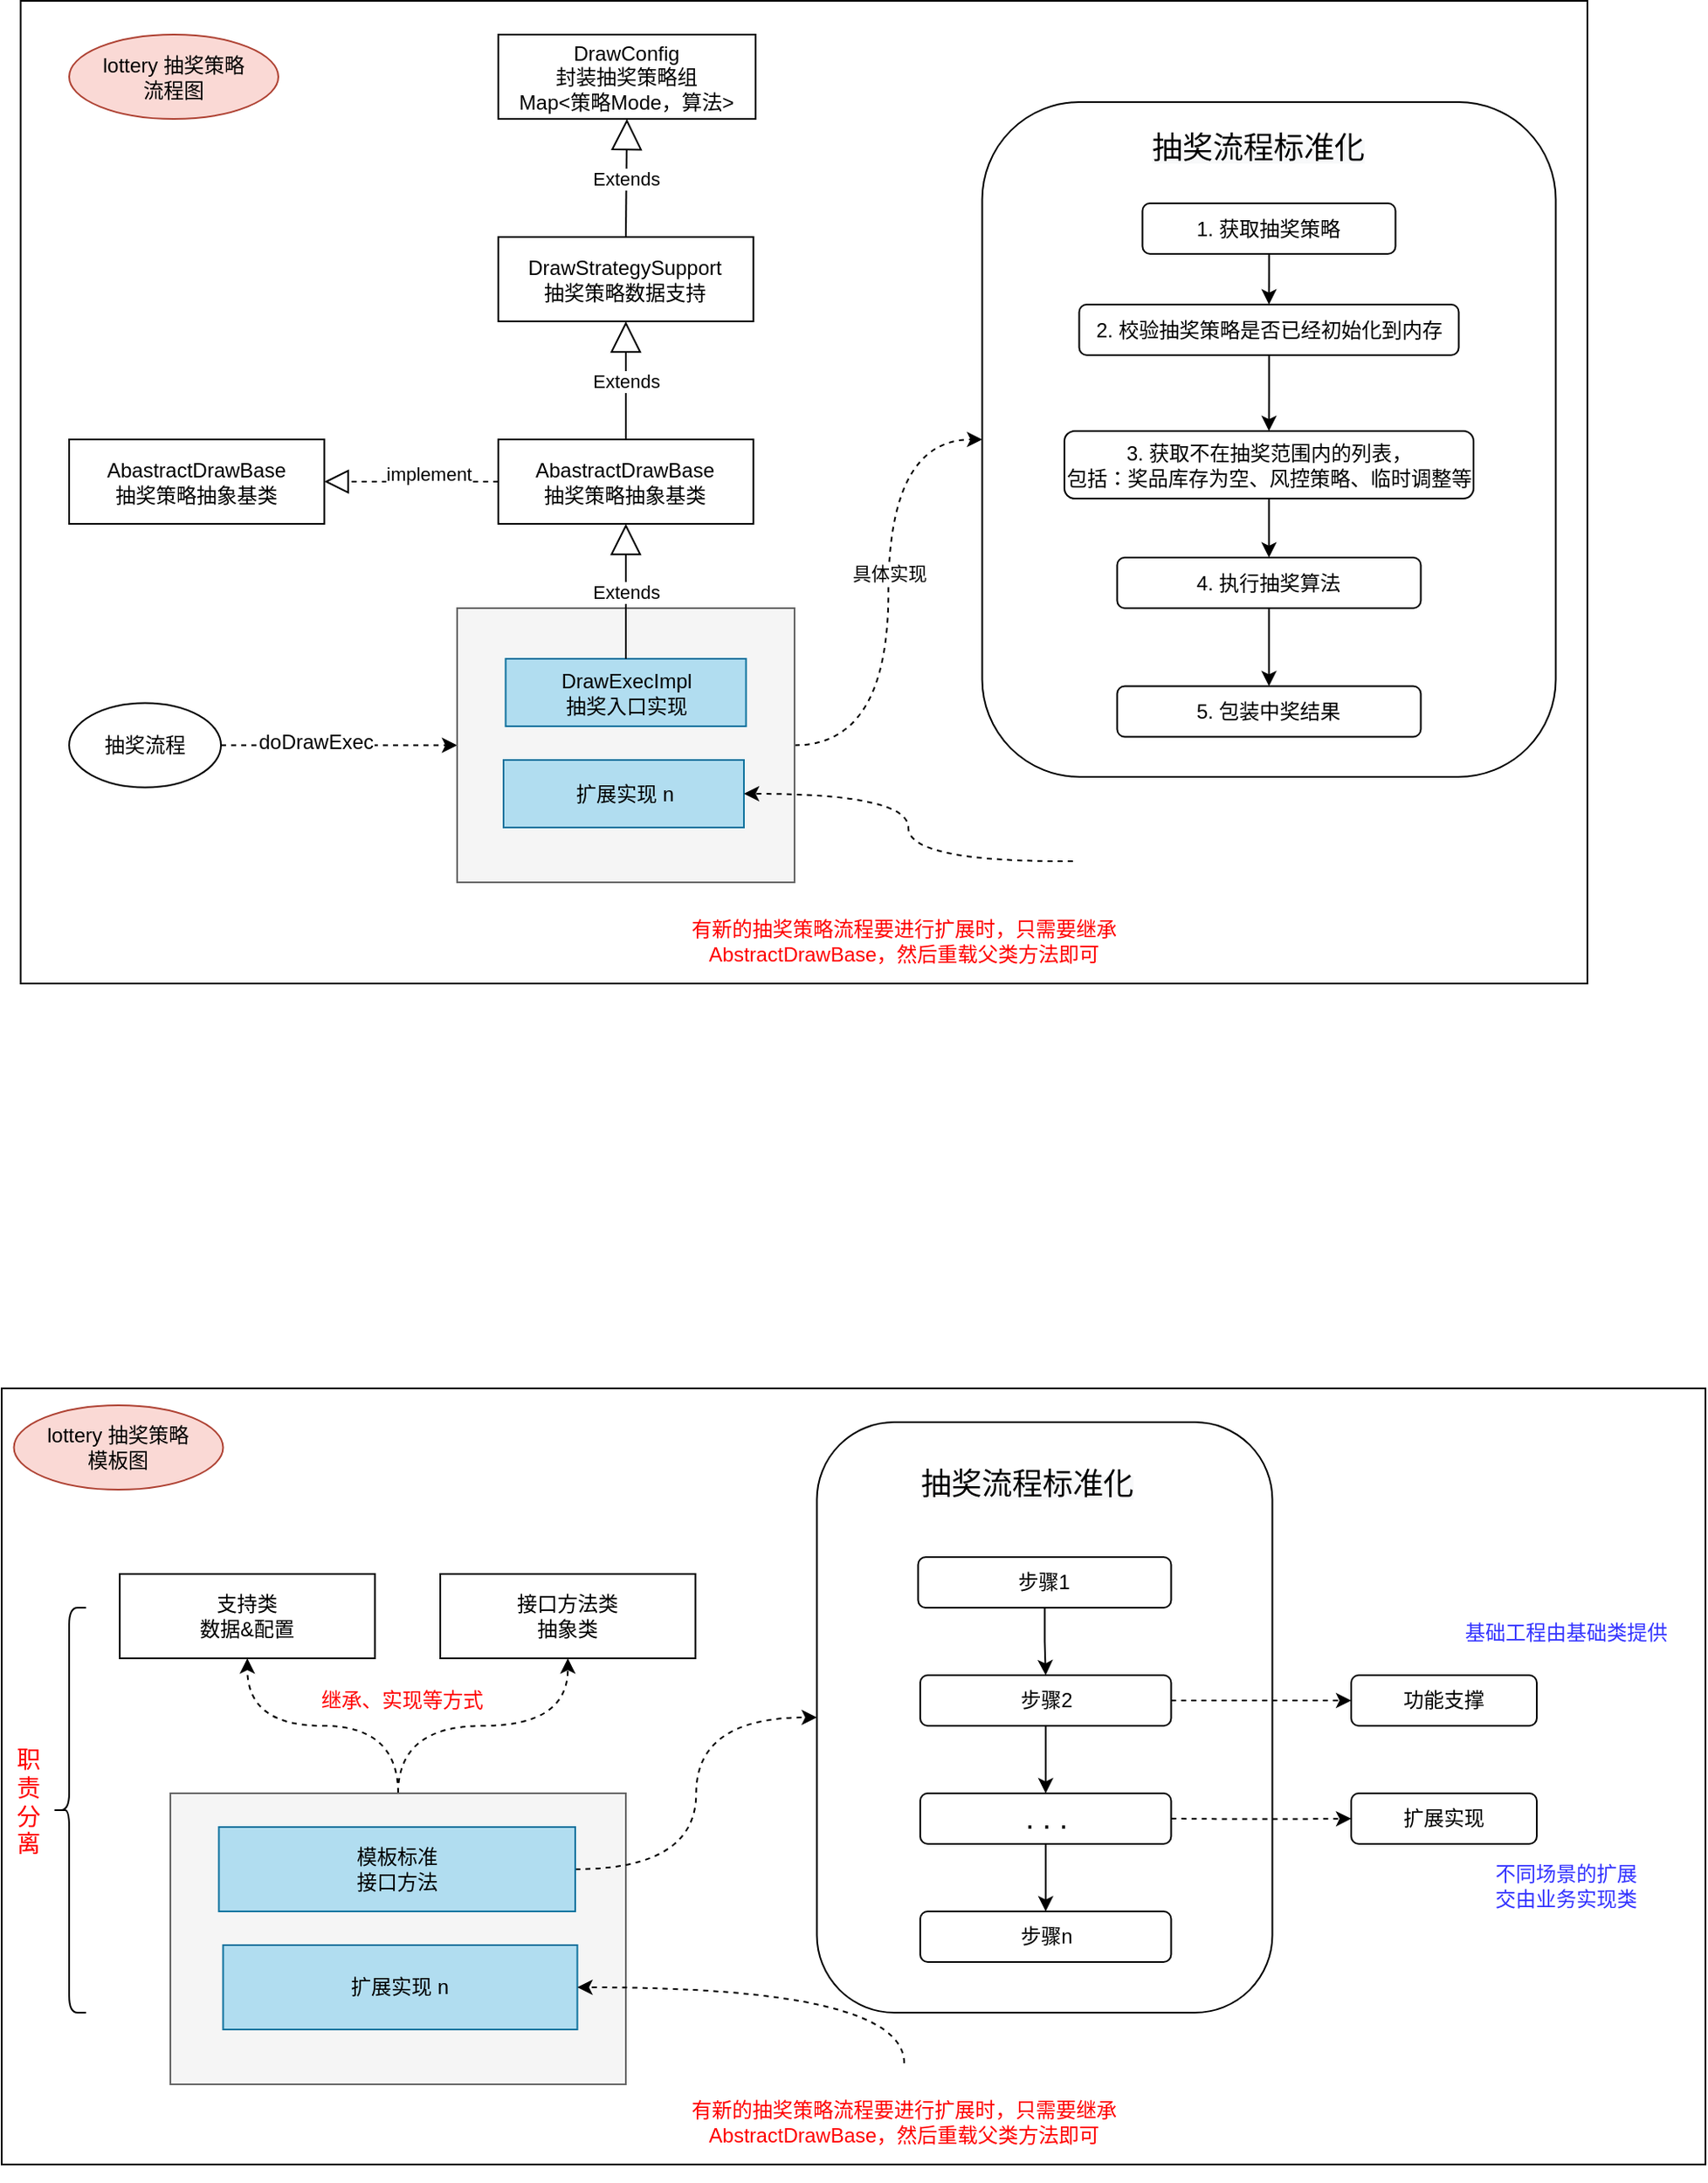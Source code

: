 <mxfile version="14.5.1" type="device"><diagram id="C5RBs43oDa-KdzZeNtuy" name="Page-1"><mxGraphModel dx="1038" dy="1434" grid="1" gridSize="10" guides="1" tooltips="1" connect="1" arrows="1" fold="1" page="1" pageScale="1" pageWidth="1169" pageHeight="827" math="0" shadow="0"><root><mxCell id="WIyWlLk6GJQsqaUBKTNV-0"/><mxCell id="WIyWlLk6GJQsqaUBKTNV-1" parent="WIyWlLk6GJQsqaUBKTNV-0"/><mxCell id="5zBFOFScRS4QdP6r3v4_-113" value="" style="rounded=0;whiteSpace=wrap;html=1;fillColor=none;" parent="WIyWlLk6GJQsqaUBKTNV-1" vertex="1"><mxGeometry x="91.25" y="-162.5" width="928.75" height="582.5" as="geometry"/></mxCell><mxCell id="5zBFOFScRS4QdP6r3v4_-6" value="" style="edgeStyle=orthogonalEdgeStyle;rounded=0;orthogonalLoop=1;jettySize=auto;html=1;dashed=1;" parent="WIyWlLk6GJQsqaUBKTNV-1" source="5zBFOFScRS4QdP6r3v4_-2" target="5zBFOFScRS4QdP6r3v4_-5" edge="1"><mxGeometry relative="1" as="geometry"/></mxCell><mxCell id="5zBFOFScRS4QdP6r3v4_-7" value="&lt;font style=&quot;font-size: 12px&quot;&gt;doDrawExec&lt;/font&gt;" style="edgeLabel;html=1;align=center;verticalAlign=middle;resizable=0;points=[];" parent="5zBFOFScRS4QdP6r3v4_-6" vertex="1" connectable="0"><mxGeometry x="-0.2" y="2" relative="1" as="geometry"><mxPoint as="offset"/></mxGeometry></mxCell><mxCell id="5zBFOFScRS4QdP6r3v4_-2" value="抽奖流程" style="ellipse;whiteSpace=wrap;html=1;" parent="WIyWlLk6GJQsqaUBKTNV-1" vertex="1"><mxGeometry x="120" y="253.75" width="90" height="50" as="geometry"/></mxCell><mxCell id="5zBFOFScRS4QdP6r3v4_-40" style="edgeStyle=orthogonalEdgeStyle;rounded=0;orthogonalLoop=1;jettySize=auto;html=1;entryX=0;entryY=0.5;entryDx=0;entryDy=0;dashed=1;curved=1;" parent="WIyWlLk6GJQsqaUBKTNV-1" source="5zBFOFScRS4QdP6r3v4_-5" target="5zBFOFScRS4QdP6r3v4_-22" edge="1"><mxGeometry relative="1" as="geometry"/></mxCell><mxCell id="5zBFOFScRS4QdP6r3v4_-41" value="具体实现" style="edgeLabel;html=1;align=center;verticalAlign=middle;resizable=0;points=[];" parent="5zBFOFScRS4QdP6r3v4_-40" vertex="1" connectable="0"><mxGeometry x="0.079" y="1" relative="1" as="geometry"><mxPoint x="1" as="offset"/></mxGeometry></mxCell><mxCell id="5zBFOFScRS4QdP6r3v4_-5" value="" style="whiteSpace=wrap;html=1;fillColor=#f5f5f5;strokeColor=#666666;fontColor=#333333;" parent="WIyWlLk6GJQsqaUBKTNV-1" vertex="1"><mxGeometry x="350" y="197.5" width="200" height="162.5" as="geometry"/></mxCell><mxCell id="5zBFOFScRS4QdP6r3v4_-9" value="DrawExecImpl&lt;br&gt;抽奖入口实现" style="rounded=0;whiteSpace=wrap;html=1;fillColor=#b1ddf0;strokeColor=#10739e;" parent="WIyWlLk6GJQsqaUBKTNV-1" vertex="1"><mxGeometry x="378.75" y="227.5" width="142.5" height="40" as="geometry"/></mxCell><mxCell id="5zBFOFScRS4QdP6r3v4_-10" value="扩展实现 n" style="rounded=0;whiteSpace=wrap;html=1;fillColor=#b1ddf0;strokeColor=#10739e;" parent="WIyWlLk6GJQsqaUBKTNV-1" vertex="1"><mxGeometry x="377.5" y="287.5" width="142.5" height="40" as="geometry"/></mxCell><mxCell id="5zBFOFScRS4QdP6r3v4_-11" value="DrawStrategySupport&lt;br&gt;抽奖策略数据支持" style="rounded=0;whiteSpace=wrap;html=1;" parent="WIyWlLk6GJQsqaUBKTNV-1" vertex="1"><mxGeometry x="374.38" y="-22.5" width="151.25" height="50" as="geometry"/></mxCell><mxCell id="5zBFOFScRS4QdP6r3v4_-12" value="Extends" style="endArrow=block;endSize=16;endFill=0;html=1;exitX=0.5;exitY=0;exitDx=0;exitDy=0;entryX=0.5;entryY=1;entryDx=0;entryDy=0;" parent="WIyWlLk6GJQsqaUBKTNV-1" source="5zBFOFScRS4QdP6r3v4_-9" target="5zBFOFScRS4QdP6r3v4_-13" edge="1"><mxGeometry width="160" relative="1" as="geometry"><mxPoint x="470" y="177.5" as="sourcePoint"/><mxPoint x="630" y="177.5" as="targetPoint"/></mxGeometry></mxCell><mxCell id="5zBFOFScRS4QdP6r3v4_-13" value="AbastractDrawBase&lt;br&gt;抽奖策略抽象基类" style="rounded=0;whiteSpace=wrap;html=1;" parent="WIyWlLk6GJQsqaUBKTNV-1" vertex="1"><mxGeometry x="374.38" y="97.5" width="151.25" height="50" as="geometry"/></mxCell><mxCell id="5zBFOFScRS4QdP6r3v4_-14" value="Extends" style="endArrow=block;endSize=16;endFill=0;html=1;exitX=0.5;exitY=0;exitDx=0;exitDy=0;entryX=0.5;entryY=1;entryDx=0;entryDy=0;" parent="WIyWlLk6GJQsqaUBKTNV-1" source="5zBFOFScRS4QdP6r3v4_-13" target="5zBFOFScRS4QdP6r3v4_-11" edge="1"><mxGeometry width="160" relative="1" as="geometry"><mxPoint x="470" y="87.5" as="sourcePoint"/><mxPoint x="630" y="87.5" as="targetPoint"/></mxGeometry></mxCell><mxCell id="5zBFOFScRS4QdP6r3v4_-15" value="DrawConfig&lt;br&gt;封装抽奖策略组&lt;br&gt;Map&amp;lt;策略Mode，算法&amp;gt;" style="rounded=0;whiteSpace=wrap;html=1;" parent="WIyWlLk6GJQsqaUBKTNV-1" vertex="1"><mxGeometry x="374.38" y="-142.5" width="152.5" height="50" as="geometry"/></mxCell><mxCell id="5zBFOFScRS4QdP6r3v4_-16" value="Extends" style="endArrow=block;endSize=16;endFill=0;html=1;entryX=0.5;entryY=1;entryDx=0;entryDy=0;exitX=0.5;exitY=0;exitDx=0;exitDy=0;" parent="WIyWlLk6GJQsqaUBKTNV-1" source="5zBFOFScRS4QdP6r3v4_-11" target="5zBFOFScRS4QdP6r3v4_-15" edge="1"><mxGeometry width="160" relative="1" as="geometry"><mxPoint x="450" y="-22.5" as="sourcePoint"/><mxPoint x="449.505" y="-92.5" as="targetPoint"/></mxGeometry></mxCell><mxCell id="5zBFOFScRS4QdP6r3v4_-17" value="AbastractDrawBase&lt;br&gt;抽奖策略抽象基类" style="rounded=0;whiteSpace=wrap;html=1;" parent="WIyWlLk6GJQsqaUBKTNV-1" vertex="1"><mxGeometry x="120" y="97.5" width="151.25" height="50" as="geometry"/></mxCell><mxCell id="5zBFOFScRS4QdP6r3v4_-18" value="" style="endArrow=block;dashed=1;endFill=0;endSize=12;html=1;entryX=1;entryY=0.5;entryDx=0;entryDy=0;exitX=0;exitY=0.5;exitDx=0;exitDy=0;" parent="WIyWlLk6GJQsqaUBKTNV-1" source="5zBFOFScRS4QdP6r3v4_-13" target="5zBFOFScRS4QdP6r3v4_-17" edge="1"><mxGeometry width="160" relative="1" as="geometry"><mxPoint x="230" y="177.5" as="sourcePoint"/><mxPoint x="390" y="177.5" as="targetPoint"/></mxGeometry></mxCell><mxCell id="5zBFOFScRS4QdP6r3v4_-21" value="implement" style="edgeLabel;html=1;align=center;verticalAlign=middle;resizable=0;points=[];" parent="5zBFOFScRS4QdP6r3v4_-18" vertex="1" connectable="0"><mxGeometry x="-0.198" y="2" relative="1" as="geometry"><mxPoint y="-7" as="offset"/></mxGeometry></mxCell><mxCell id="5zBFOFScRS4QdP6r3v4_-38" value="" style="group" parent="WIyWlLk6GJQsqaUBKTNV-1" vertex="1" connectable="0"><mxGeometry x="710" y="-42.5" width="306.25" height="350" as="geometry"/></mxCell><mxCell id="5zBFOFScRS4QdP6r3v4_-25" value="1. 获取抽奖策略" style="rounded=1;whiteSpace=wrap;html=1;" parent="5zBFOFScRS4QdP6r3v4_-38" vertex="1"><mxGeometry x="46.25" width="150" height="30" as="geometry"/></mxCell><mxCell id="5zBFOFScRS4QdP6r3v4_-28" value="2. 校验抽奖策略是否已经初始化到内存" style="rounded=1;whiteSpace=wrap;html=1;" parent="5zBFOFScRS4QdP6r3v4_-38" vertex="1"><mxGeometry x="8.75" y="60" width="225" height="30" as="geometry"/></mxCell><mxCell id="5zBFOFScRS4QdP6r3v4_-29" value="3. 获取不在抽奖范围内的列表，&lt;br&gt;包括：奖品库存为空、风控策略、临时调整等" style="rounded=1;whiteSpace=wrap;html=1;" parent="5zBFOFScRS4QdP6r3v4_-38" vertex="1"><mxGeometry y="135" width="242.5" height="40" as="geometry"/></mxCell><mxCell id="5zBFOFScRS4QdP6r3v4_-31" value="4. 执行抽奖算法" style="rounded=1;whiteSpace=wrap;html=1;" parent="5zBFOFScRS4QdP6r3v4_-38" vertex="1"><mxGeometry x="31.25" y="210" width="180" height="30" as="geometry"/></mxCell><mxCell id="5zBFOFScRS4QdP6r3v4_-32" value="5. 包装中奖结果" style="rounded=1;whiteSpace=wrap;html=1;" parent="5zBFOFScRS4QdP6r3v4_-38" vertex="1"><mxGeometry x="31.25" y="286.25" width="180" height="30" as="geometry"/></mxCell><mxCell id="5zBFOFScRS4QdP6r3v4_-37" style="edgeStyle=orthogonalEdgeStyle;rounded=0;orthogonalLoop=1;jettySize=auto;html=1;entryX=0.5;entryY=0;entryDx=0;entryDy=0;" parent="5zBFOFScRS4QdP6r3v4_-38" source="5zBFOFScRS4QdP6r3v4_-25" target="5zBFOFScRS4QdP6r3v4_-28" edge="1"><mxGeometry relative="1" as="geometry"/></mxCell><mxCell id="5zBFOFScRS4QdP6r3v4_-36" style="edgeStyle=orthogonalEdgeStyle;rounded=0;orthogonalLoop=1;jettySize=auto;html=1;" parent="5zBFOFScRS4QdP6r3v4_-38" source="5zBFOFScRS4QdP6r3v4_-28" target="5zBFOFScRS4QdP6r3v4_-29" edge="1"><mxGeometry relative="1" as="geometry"/></mxCell><mxCell id="5zBFOFScRS4QdP6r3v4_-35" style="edgeStyle=orthogonalEdgeStyle;rounded=0;orthogonalLoop=1;jettySize=auto;html=1;entryX=0.5;entryY=0;entryDx=0;entryDy=0;" parent="5zBFOFScRS4QdP6r3v4_-38" source="5zBFOFScRS4QdP6r3v4_-29" target="5zBFOFScRS4QdP6r3v4_-31" edge="1"><mxGeometry relative="1" as="geometry"/></mxCell><mxCell id="5zBFOFScRS4QdP6r3v4_-34" style="edgeStyle=orthogonalEdgeStyle;rounded=0;orthogonalLoop=1;jettySize=auto;html=1;entryX=0.5;entryY=0;entryDx=0;entryDy=0;" parent="5zBFOFScRS4QdP6r3v4_-38" source="5zBFOFScRS4QdP6r3v4_-31" target="5zBFOFScRS4QdP6r3v4_-32" edge="1"><mxGeometry relative="1" as="geometry"/></mxCell><mxCell id="5zBFOFScRS4QdP6r3v4_-39" value="&lt;span style=&quot;color: rgb(0 , 0 , 0) ; font-family: &amp;#34;helvetica&amp;#34; ; font-style: normal ; font-weight: 400 ; letter-spacing: normal ; text-align: center ; text-indent: 0px ; text-transform: none ; word-spacing: 0px ; background-color: rgb(248 , 249 , 250) ; display: inline ; float: none&quot;&gt;&lt;font style=&quot;font-size: 18px&quot;&gt;抽奖流程标准化&lt;/font&gt;&lt;/span&gt;" style="text;whiteSpace=wrap;html=1;" parent="WIyWlLk6GJQsqaUBKTNV-1" vertex="1"><mxGeometry x="760" y="-92.5" width="140" height="30" as="geometry"/></mxCell><mxCell id="5zBFOFScRS4QdP6r3v4_-22" value="" style="rounded=1;whiteSpace=wrap;html=1;fillColor=none;arcSize=17;" parent="WIyWlLk6GJQsqaUBKTNV-1" vertex="1"><mxGeometry x="661.25" y="-102.5" width="340" height="400" as="geometry"/></mxCell><mxCell id="5zBFOFScRS4QdP6r3v4_-42" value="lottery 抽奖策略&lt;br&gt;流程图" style="ellipse;whiteSpace=wrap;html=1;fillColor=#fad9d5;strokeColor=#ae4132;" parent="WIyWlLk6GJQsqaUBKTNV-1" vertex="1"><mxGeometry x="120" y="-142.5" width="124" height="50" as="geometry"/></mxCell><mxCell id="5zBFOFScRS4QdP6r3v4_-45" style="edgeStyle=orthogonalEdgeStyle;curved=1;rounded=0;orthogonalLoop=1;jettySize=auto;html=1;exitX=0.5;exitY=0;exitDx=0;exitDy=0;entryX=1;entryY=0.5;entryDx=0;entryDy=0;dashed=1;" parent="WIyWlLk6GJQsqaUBKTNV-1" target="5zBFOFScRS4QdP6r3v4_-10" edge="1"><mxGeometry relative="1" as="geometry"><mxPoint x="715" y="347.5" as="sourcePoint"/></mxGeometry></mxCell><mxCell id="5zBFOFScRS4QdP6r3v4_-43" value="&lt;font color=&quot;#ff0000&quot;&gt;有新的抽奖策略流程要进行扩展时，只需要继承&lt;br&gt;AbstractDrawBase，然后重载父类方法即可&lt;/font&gt;" style="text;html=1;strokeColor=none;fillColor=none;align=center;verticalAlign=middle;whiteSpace=wrap;rounded=0;" parent="WIyWlLk6GJQsqaUBKTNV-1" vertex="1"><mxGeometry x="480" y="360" width="270" height="70" as="geometry"/></mxCell><mxCell id="5zBFOFScRS4QdP6r3v4_-53" value="lottery 抽奖策略&lt;br&gt;模板图" style="ellipse;whiteSpace=wrap;html=1;fillColor=#fad9d5;strokeColor=#ae4132;" parent="WIyWlLk6GJQsqaUBKTNV-1" vertex="1"><mxGeometry x="87.25" y="670" width="124" height="50" as="geometry"/></mxCell><mxCell id="5zBFOFScRS4QdP6r3v4_-87" style="edgeStyle=orthogonalEdgeStyle;curved=1;rounded=0;orthogonalLoop=1;jettySize=auto;html=1;entryX=0.5;entryY=1;entryDx=0;entryDy=0;dashed=1;" parent="WIyWlLk6GJQsqaUBKTNV-1" source="5zBFOFScRS4QdP6r3v4_-59" target="5zBFOFScRS4QdP6r3v4_-62" edge="1"><mxGeometry relative="1" as="geometry"/></mxCell><mxCell id="5zBFOFScRS4QdP6r3v4_-88" style="edgeStyle=orthogonalEdgeStyle;curved=1;rounded=0;orthogonalLoop=1;jettySize=auto;html=1;entryX=0.5;entryY=1;entryDx=0;entryDy=0;dashed=1;" parent="WIyWlLk6GJQsqaUBKTNV-1" source="5zBFOFScRS4QdP6r3v4_-59" target="5zBFOFScRS4QdP6r3v4_-64" edge="1"><mxGeometry relative="1" as="geometry"/></mxCell><mxCell id="5zBFOFScRS4QdP6r3v4_-59" value="" style="whiteSpace=wrap;html=1;fillColor=#f5f5f5;strokeColor=#666666;fontColor=#333333;" parent="WIyWlLk6GJQsqaUBKTNV-1" vertex="1"><mxGeometry x="180" y="900" width="270" height="172.5" as="geometry"/></mxCell><mxCell id="5zBFOFScRS4QdP6r3v4_-102" style="edgeStyle=orthogonalEdgeStyle;curved=1;rounded=0;orthogonalLoop=1;jettySize=auto;html=1;entryX=0;entryY=0.5;entryDx=0;entryDy=0;dashed=1;" parent="WIyWlLk6GJQsqaUBKTNV-1" source="5zBFOFScRS4QdP6r3v4_-60" target="5zBFOFScRS4QdP6r3v4_-82" edge="1"><mxGeometry relative="1" as="geometry"/></mxCell><mxCell id="5zBFOFScRS4QdP6r3v4_-60" value="模板标准&lt;br&gt;接口方法" style="rounded=0;whiteSpace=wrap;html=1;fillColor=#b1ddf0;strokeColor=#10739e;" parent="WIyWlLk6GJQsqaUBKTNV-1" vertex="1"><mxGeometry x="208.75" y="920" width="211.25" height="50" as="geometry"/></mxCell><mxCell id="5zBFOFScRS4QdP6r3v4_-61" value="扩展实现 n" style="rounded=0;whiteSpace=wrap;html=1;fillColor=#b1ddf0;strokeColor=#10739e;" parent="WIyWlLk6GJQsqaUBKTNV-1" vertex="1"><mxGeometry x="211.25" y="990" width="210" height="50" as="geometry"/></mxCell><mxCell id="5zBFOFScRS4QdP6r3v4_-62" value="支持类&lt;br&gt;数据&amp;amp;配置" style="rounded=0;whiteSpace=wrap;html=1;" parent="WIyWlLk6GJQsqaUBKTNV-1" vertex="1"><mxGeometry x="150" y="770" width="151.25" height="50" as="geometry"/></mxCell><mxCell id="5zBFOFScRS4QdP6r3v4_-64" value="接口方法类&lt;br&gt;抽象类" style="rounded=0;whiteSpace=wrap;html=1;" parent="WIyWlLk6GJQsqaUBKTNV-1" vertex="1"><mxGeometry x="340" y="770" width="151.25" height="50" as="geometry"/></mxCell><mxCell id="5zBFOFScRS4QdP6r3v4_-84" style="edgeStyle=orthogonalEdgeStyle;curved=1;rounded=0;orthogonalLoop=1;jettySize=auto;html=1;exitX=0.5;exitY=0;exitDx=0;exitDy=0;entryX=1;entryY=0.5;entryDx=0;entryDy=0;dashed=1;" parent="WIyWlLk6GJQsqaUBKTNV-1" source="5zBFOFScRS4QdP6r3v4_-85" target="5zBFOFScRS4QdP6r3v4_-61" edge="1"><mxGeometry relative="1" as="geometry"/></mxCell><mxCell id="5zBFOFScRS4QdP6r3v4_-85" value="&lt;font color=&quot;#ff0000&quot;&gt;有新的抽奖策略流程要进行扩展时，只需要继承&lt;br&gt;AbstractDrawBase，然后重载父类方法即可&lt;/font&gt;" style="text;html=1;align=center;verticalAlign=middle;whiteSpace=wrap;rounded=0;" parent="WIyWlLk6GJQsqaUBKTNV-1" vertex="1"><mxGeometry x="480" y="1060" width="270" height="70" as="geometry"/></mxCell><mxCell id="5zBFOFScRS4QdP6r3v4_-89" value="" style="shape=curlyBracket;whiteSpace=wrap;html=1;rounded=1;" parent="WIyWlLk6GJQsqaUBKTNV-1" vertex="1"><mxGeometry x="110" y="790" width="20" height="240" as="geometry"/></mxCell><mxCell id="5zBFOFScRS4QdP6r3v4_-91" value="&lt;font style=&quot;font-size: 14px&quot; color=&quot;#ff0000&quot;&gt;职责分离&lt;/font&gt;" style="text;html=1;strokeColor=none;fillColor=none;align=center;verticalAlign=middle;whiteSpace=wrap;rounded=0;" parent="WIyWlLk6GJQsqaUBKTNV-1" vertex="1"><mxGeometry x="85.63" y="840" width="20" height="130" as="geometry"/></mxCell><mxCell id="5zBFOFScRS4QdP6r3v4_-81" value="&lt;span style=&quot;color: rgb(0 , 0 , 0) ; font-family: &amp;#34;helvetica&amp;#34; ; font-style: normal ; font-weight: 400 ; letter-spacing: normal ; text-align: center ; text-indent: 0px ; text-transform: none ; word-spacing: 0px ; background-color: rgb(248 , 249 , 250) ; display: inline ; float: none&quot;&gt;&lt;font style=&quot;font-size: 18px&quot;&gt;抽奖流程标准化&lt;/font&gt;&lt;/span&gt;" style="text;whiteSpace=wrap;html=1;" parent="WIyWlLk6GJQsqaUBKTNV-1" vertex="1"><mxGeometry x="623.25" y="700" width="140" height="30" as="geometry"/></mxCell><mxCell id="5zBFOFScRS4QdP6r3v4_-82" value="" style="rounded=1;whiteSpace=wrap;html=1;fillColor=none;arcSize=17;" parent="WIyWlLk6GJQsqaUBKTNV-1" vertex="1"><mxGeometry x="563.25" y="680" width="270" height="350" as="geometry"/></mxCell><mxCell id="5zBFOFScRS4QdP6r3v4_-72" value="步骤1" style="rounded=1;whiteSpace=wrap;html=1;" parent="WIyWlLk6GJQsqaUBKTNV-1" vertex="1"><mxGeometry x="623.25" y="760" width="150" height="30" as="geometry"/></mxCell><mxCell id="5zBFOFScRS4QdP6r3v4_-106" style="edgeStyle=orthogonalEdgeStyle;curved=1;rounded=0;orthogonalLoop=1;jettySize=auto;html=1;dashed=1;entryX=0;entryY=0.5;entryDx=0;entryDy=0;" parent="WIyWlLk6GJQsqaUBKTNV-1" source="5zBFOFScRS4QdP6r3v4_-73" target="5zBFOFScRS4QdP6r3v4_-107" edge="1"><mxGeometry relative="1" as="geometry"><mxPoint x="860" y="845" as="targetPoint"/></mxGeometry></mxCell><mxCell id="5zBFOFScRS4QdP6r3v4_-73" value="步骤2" style="rounded=1;whiteSpace=wrap;html=1;" parent="WIyWlLk6GJQsqaUBKTNV-1" vertex="1"><mxGeometry x="624.5" y="830" width="148.75" height="30" as="geometry"/></mxCell><mxCell id="5zBFOFScRS4QdP6r3v4_-77" style="edgeStyle=orthogonalEdgeStyle;rounded=0;orthogonalLoop=1;jettySize=auto;html=1;entryX=0.5;entryY=0;entryDx=0;entryDy=0;" parent="WIyWlLk6GJQsqaUBKTNV-1" source="5zBFOFScRS4QdP6r3v4_-72" target="5zBFOFScRS4QdP6r3v4_-73" edge="1"><mxGeometry x="577" y="760" as="geometry"/></mxCell><mxCell id="5zBFOFScRS4QdP6r3v4_-94" value="&lt;font style=&quot;font-size: 18px&quot;&gt;. . .&lt;/font&gt;" style="rounded=1;whiteSpace=wrap;html=1;" parent="WIyWlLk6GJQsqaUBKTNV-1" vertex="1"><mxGeometry x="624.5" y="900" width="148.75" height="30" as="geometry"/></mxCell><mxCell id="5zBFOFScRS4QdP6r3v4_-96" style="edgeStyle=orthogonalEdgeStyle;curved=1;rounded=0;orthogonalLoop=1;jettySize=auto;html=1;entryX=0.5;entryY=0;entryDx=0;entryDy=0;" parent="WIyWlLk6GJQsqaUBKTNV-1" source="5zBFOFScRS4QdP6r3v4_-73" target="5zBFOFScRS4QdP6r3v4_-94" edge="1"><mxGeometry x="557" y="670" as="geometry"/></mxCell><mxCell id="5zBFOFScRS4QdP6r3v4_-98" value="&lt;font style=&quot;font-size: 12px&quot;&gt;步骤n&lt;/font&gt;" style="rounded=1;whiteSpace=wrap;html=1;" parent="WIyWlLk6GJQsqaUBKTNV-1" vertex="1"><mxGeometry x="624.5" y="970" width="148.75" height="30" as="geometry"/></mxCell><mxCell id="5zBFOFScRS4QdP6r3v4_-100" style="edgeStyle=orthogonalEdgeStyle;curved=1;rounded=0;orthogonalLoop=1;jettySize=auto;html=1;entryX=0.5;entryY=0;entryDx=0;entryDy=0;" parent="WIyWlLk6GJQsqaUBKTNV-1" source="5zBFOFScRS4QdP6r3v4_-94" target="5zBFOFScRS4QdP6r3v4_-98" edge="1"><mxGeometry x="557" y="670" as="geometry"/></mxCell><mxCell id="5zBFOFScRS4QdP6r3v4_-107" value="功能支撑" style="rounded=1;whiteSpace=wrap;html=1;" parent="WIyWlLk6GJQsqaUBKTNV-1" vertex="1"><mxGeometry x="880" y="830" width="110" height="30" as="geometry"/></mxCell><mxCell id="5zBFOFScRS4QdP6r3v4_-108" style="edgeStyle=orthogonalEdgeStyle;curved=1;rounded=0;orthogonalLoop=1;jettySize=auto;html=1;dashed=1;entryX=0;entryY=0.5;entryDx=0;entryDy=0;" parent="WIyWlLk6GJQsqaUBKTNV-1" target="5zBFOFScRS4QdP6r3v4_-109" edge="1"><mxGeometry relative="1" as="geometry"><mxPoint x="860" y="915" as="targetPoint"/><mxPoint x="773.25" y="915" as="sourcePoint"/></mxGeometry></mxCell><mxCell id="5zBFOFScRS4QdP6r3v4_-109" value="扩展实现" style="rounded=1;whiteSpace=wrap;html=1;" parent="WIyWlLk6GJQsqaUBKTNV-1" vertex="1"><mxGeometry x="880" y="900" width="110" height="30" as="geometry"/></mxCell><mxCell id="5zBFOFScRS4QdP6r3v4_-110" value="&lt;font color=&quot;#3333ff&quot;&gt;基础工程由基础类提供&lt;/font&gt;" style="text;html=1;strokeColor=none;fillColor=none;align=center;verticalAlign=middle;whiteSpace=wrap;rounded=0;" parent="WIyWlLk6GJQsqaUBKTNV-1" vertex="1"><mxGeometry x="940" y="790" width="135" height="30" as="geometry"/></mxCell><mxCell id="5zBFOFScRS4QdP6r3v4_-111" value="&lt;font color=&quot;#3333ff&quot;&gt;不同场景的扩展&lt;br&gt;交由业务实现类&lt;/font&gt;" style="text;html=1;strokeColor=none;fillColor=none;align=center;verticalAlign=middle;whiteSpace=wrap;rounded=0;" parent="WIyWlLk6GJQsqaUBKTNV-1" vertex="1"><mxGeometry x="940" y="940" width="135" height="30" as="geometry"/></mxCell><mxCell id="5zBFOFScRS4QdP6r3v4_-112" value="&lt;font color=&quot;#ff0000&quot;&gt;继承、实现等方式&lt;/font&gt;" style="text;html=1;strokeColor=none;fillColor=none;align=center;verticalAlign=middle;whiteSpace=wrap;rounded=0;" parent="WIyWlLk6GJQsqaUBKTNV-1" vertex="1"><mxGeometry x="250" y="830" width="135" height="30" as="geometry"/></mxCell><mxCell id="5zBFOFScRS4QdP6r3v4_-114" value="" style="rounded=0;whiteSpace=wrap;html=1;fillColor=none;" parent="WIyWlLk6GJQsqaUBKTNV-1" vertex="1"><mxGeometry x="80" y="660" width="1010" height="460" as="geometry"/></mxCell></root></mxGraphModel></diagram></mxfile>
